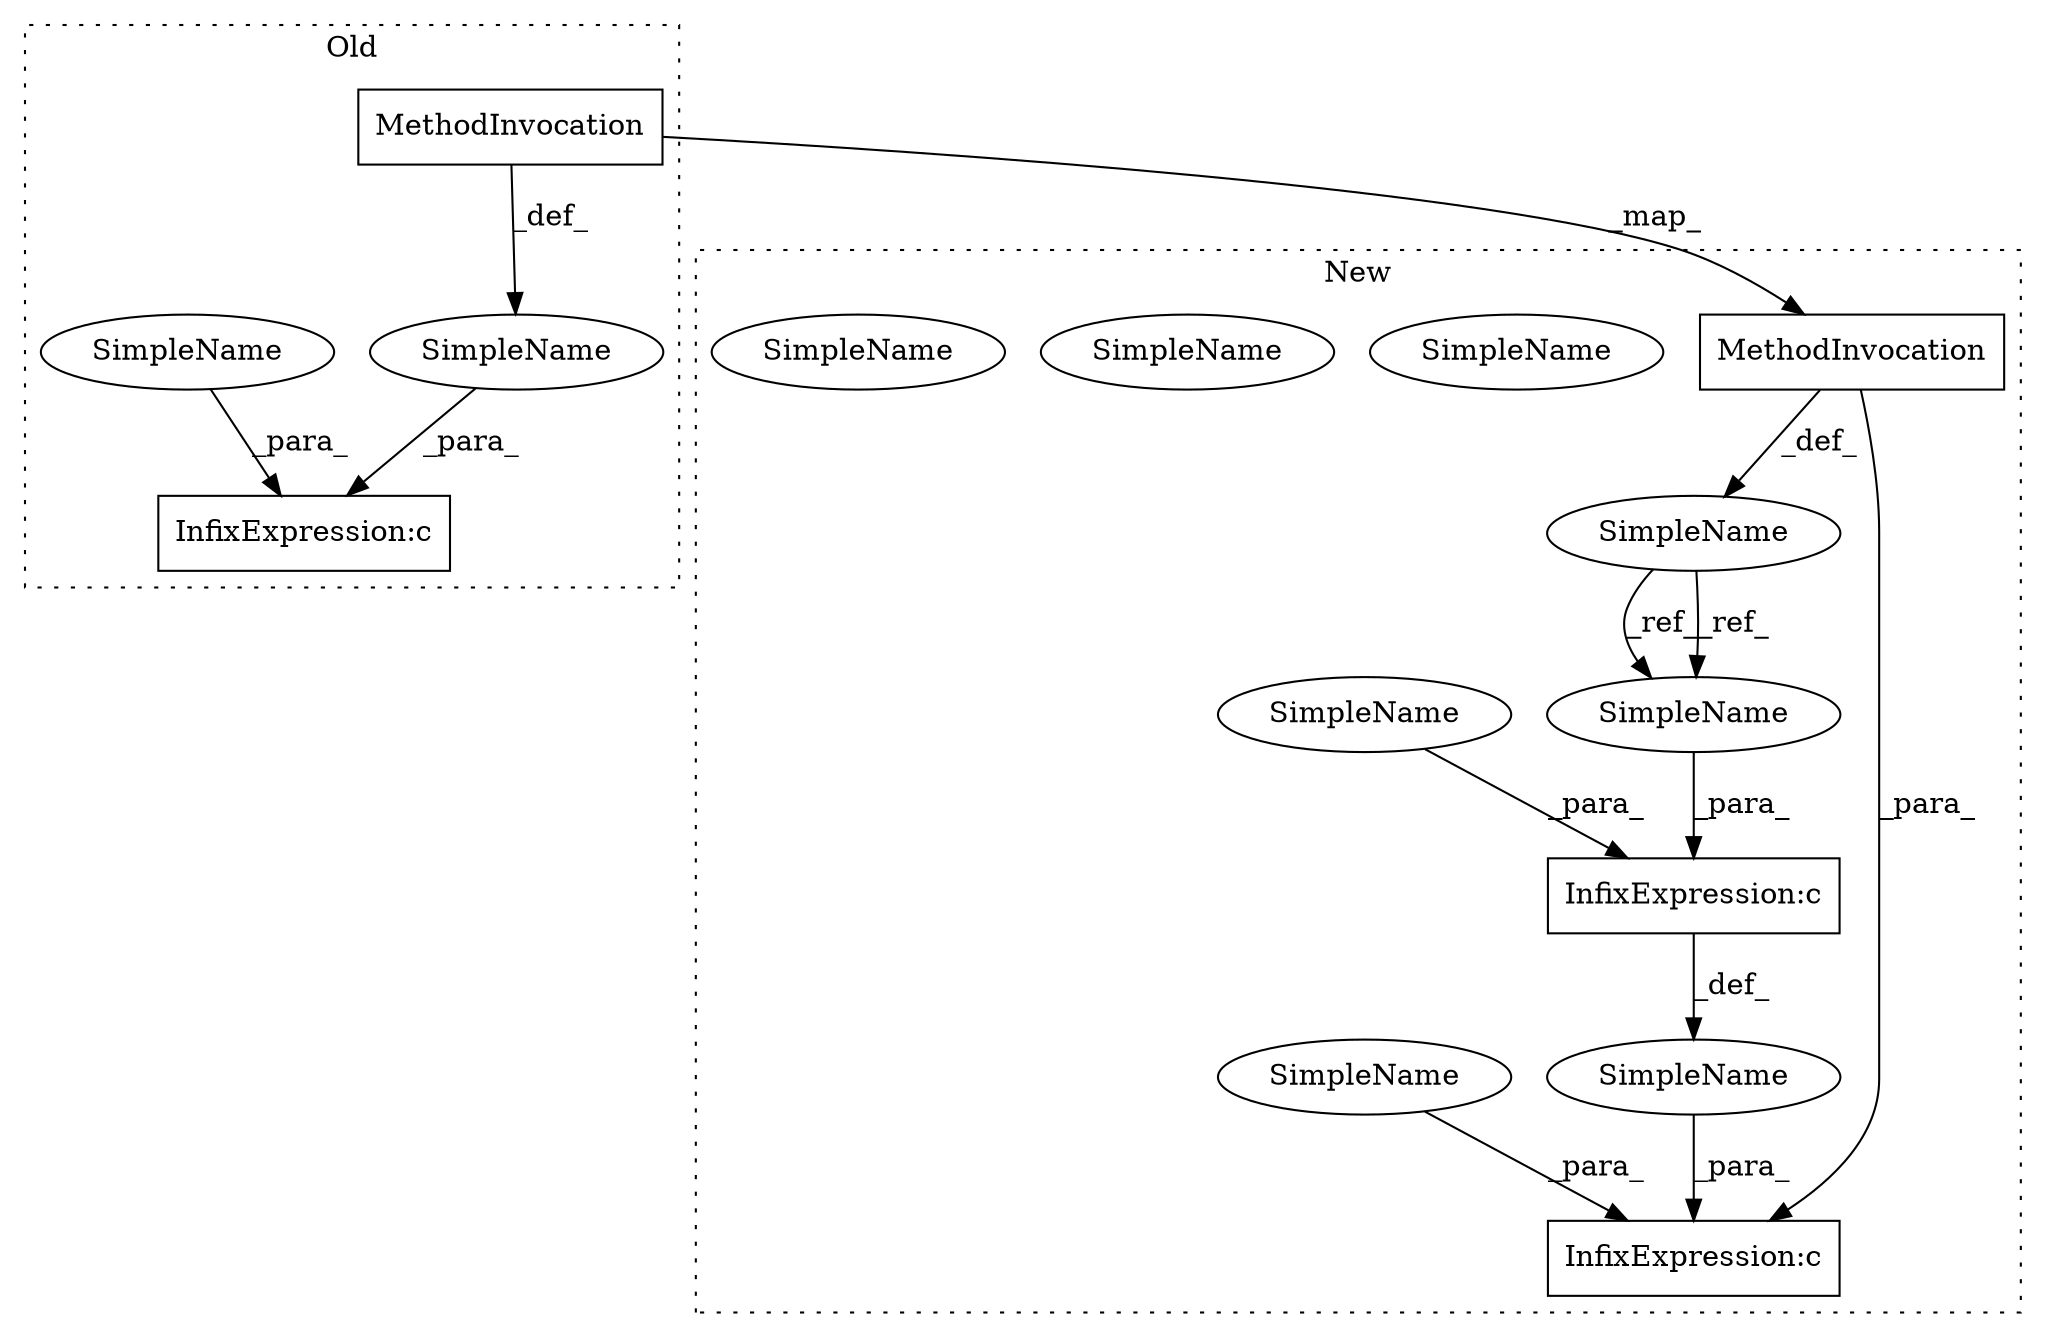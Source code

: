 digraph G {
subgraph cluster0 {
2 [label="MethodInvocation" a="32" s="11102,11130" l="8,1" shape="box"];
7 [label="SimpleName" a="42" s="" l="" shape="ellipse"];
11 [label="SimpleName" a="42" s="" l="" shape="ellipse"];
14 [label="InfixExpression:c" a="27" s="11166" l="4" shape="box"];
label = "Old";
style="dotted";
}
subgraph cluster1 {
1 [label="MethodInvocation" a="32" s="11497,11525" l="8,1" shape="box"];
3 [label="SimpleName" a="42" s="11705" l="13" shape="ellipse"];
4 [label="SimpleName" a="42" s="11723" l="10" shape="ellipse"];
5 [label="SimpleName" a="42" s="11689" l="12" shape="ellipse"];
6 [label="SimpleName" a="42" s="11723" l="10" shape="ellipse"];
8 [label="SimpleName" a="42" s="11705" l="13" shape="ellipse"];
9 [label="SimpleName" a="42" s="" l="" shape="ellipse"];
10 [label="SimpleName" a="42" s="11484" l="12" shape="ellipse"];
12 [label="SimpleName" a="42" s="11689" l="12" shape="ellipse"];
13 [label="InfixExpression:c" a="27" s="11701" l="4" shape="box"];
15 [label="InfixExpression:c" a="27" s="11719" l="4" shape="box"];
label = "New";
style="dotted";
}
1 -> 15 [label="_para_"];
1 -> 10 [label="_def_"];
2 -> 1 [label="_map_"];
2 -> 7 [label="_def_"];
3 -> 13 [label="_para_"];
6 -> 15 [label="_para_"];
7 -> 14 [label="_para_"];
9 -> 15 [label="_para_"];
10 -> 12 [label="_ref_"];
10 -> 12 [label="_ref_"];
11 -> 14 [label="_para_"];
12 -> 13 [label="_para_"];
13 -> 9 [label="_def_"];
}
